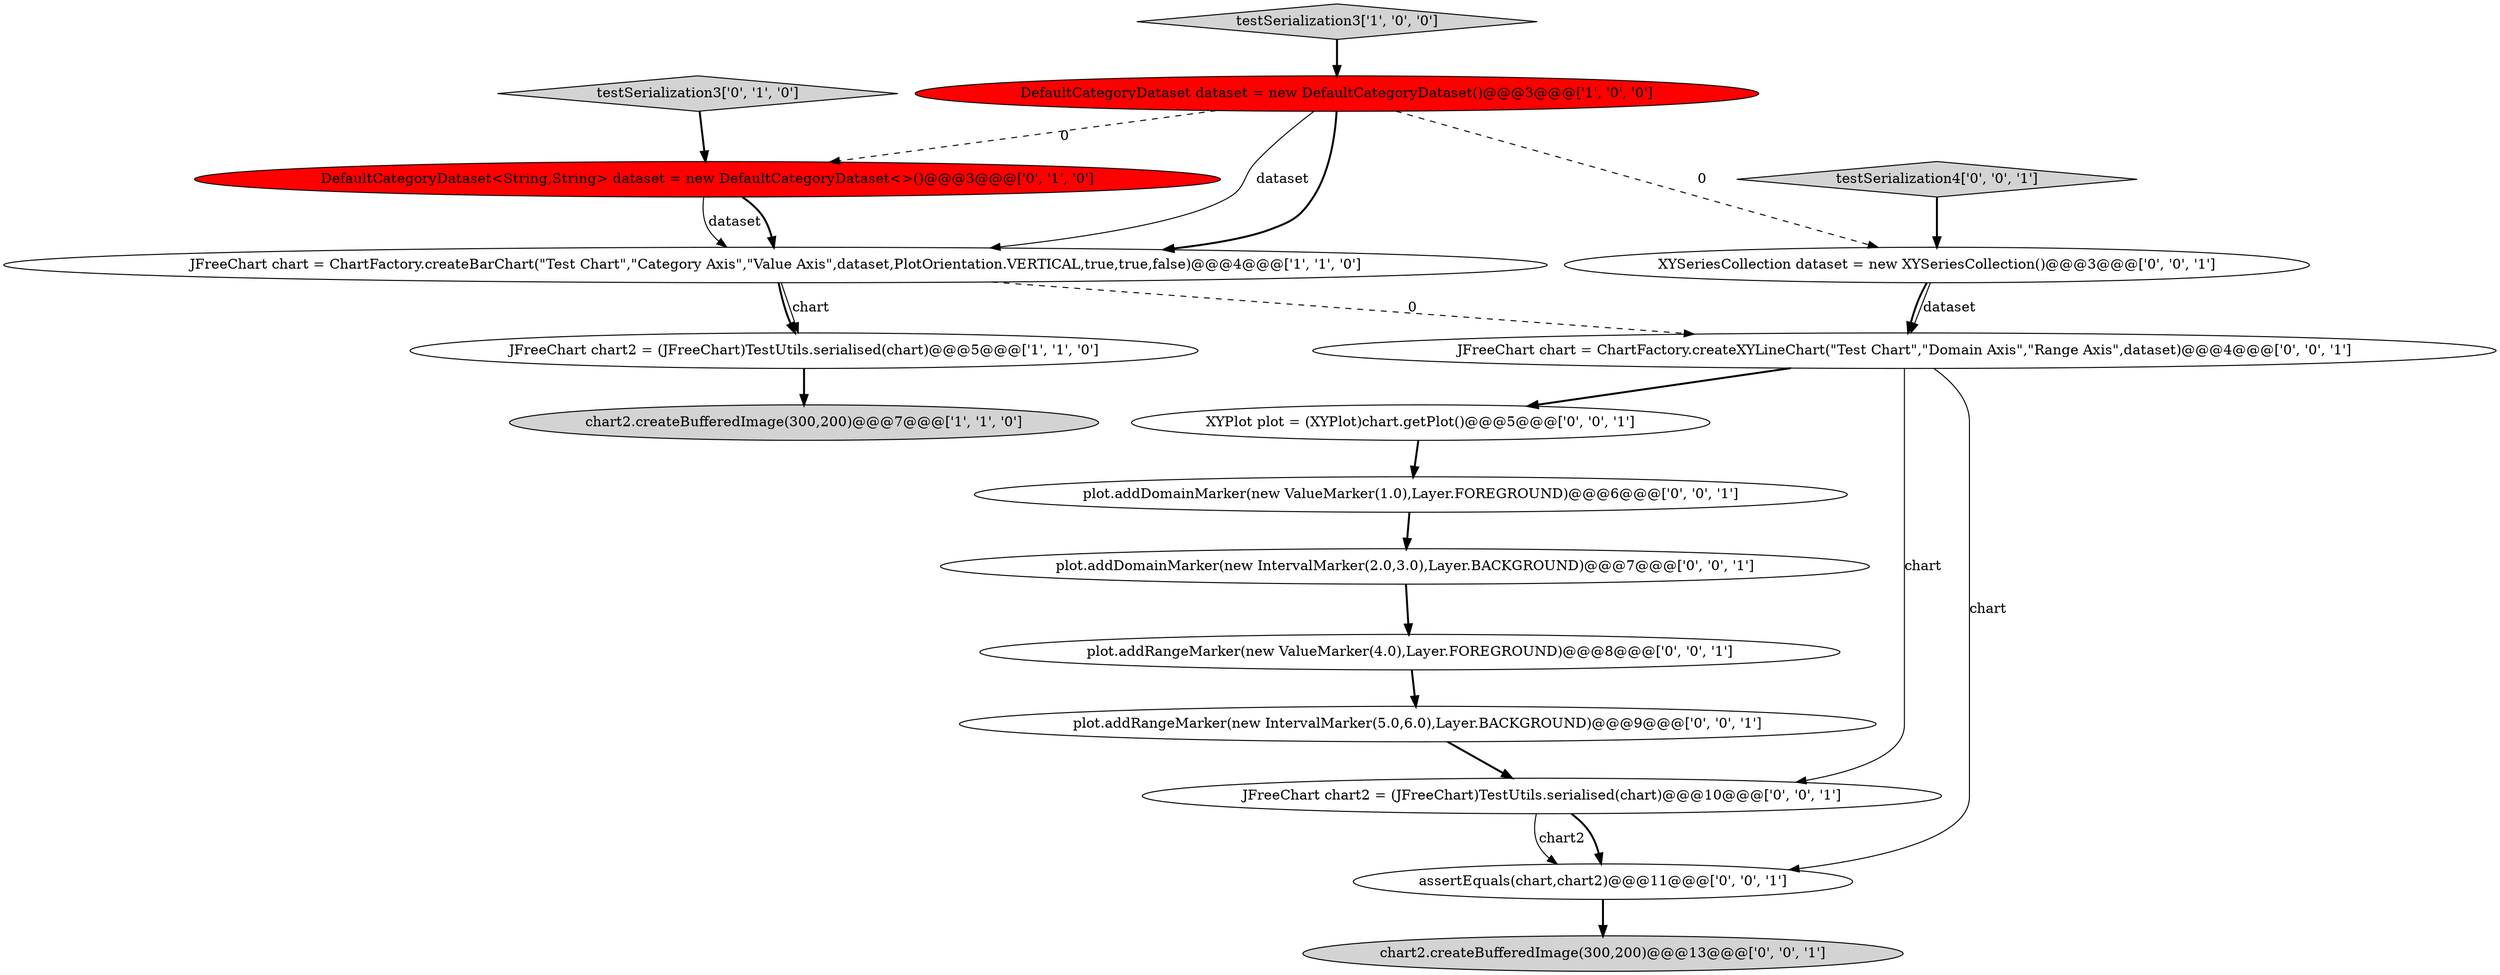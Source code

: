 digraph {
7 [style = filled, label = "JFreeChart chart2 = (JFreeChart)TestUtils.serialised(chart)@@@10@@@['0', '0', '1']", fillcolor = white, shape = ellipse image = "AAA0AAABBB3BBB"];
10 [style = filled, label = "plot.addDomainMarker(new ValueMarker(1.0),Layer.FOREGROUND)@@@6@@@['0', '0', '1']", fillcolor = white, shape = ellipse image = "AAA0AAABBB3BBB"];
17 [style = filled, label = "JFreeChart chart = ChartFactory.createXYLineChart(\"Test Chart\",\"Domain Axis\",\"Range Axis\",dataset)@@@4@@@['0', '0', '1']", fillcolor = white, shape = ellipse image = "AAA0AAABBB3BBB"];
13 [style = filled, label = "plot.addDomainMarker(new IntervalMarker(2.0,3.0),Layer.BACKGROUND)@@@7@@@['0', '0', '1']", fillcolor = white, shape = ellipse image = "AAA0AAABBB3BBB"];
1 [style = filled, label = "DefaultCategoryDataset dataset = new DefaultCategoryDataset()@@@3@@@['1', '0', '0']", fillcolor = red, shape = ellipse image = "AAA1AAABBB1BBB"];
0 [style = filled, label = "chart2.createBufferedImage(300,200)@@@7@@@['1', '1', '0']", fillcolor = lightgray, shape = ellipse image = "AAA0AAABBB1BBB"];
6 [style = filled, label = "DefaultCategoryDataset<String,String> dataset = new DefaultCategoryDataset<>()@@@3@@@['0', '1', '0']", fillcolor = red, shape = ellipse image = "AAA1AAABBB2BBB"];
11 [style = filled, label = "plot.addRangeMarker(new ValueMarker(4.0),Layer.FOREGROUND)@@@8@@@['0', '0', '1']", fillcolor = white, shape = ellipse image = "AAA0AAABBB3BBB"];
15 [style = filled, label = "chart2.createBufferedImage(300,200)@@@13@@@['0', '0', '1']", fillcolor = lightgray, shape = ellipse image = "AAA0AAABBB3BBB"];
16 [style = filled, label = "XYSeriesCollection dataset = new XYSeriesCollection()@@@3@@@['0', '0', '1']", fillcolor = white, shape = ellipse image = "AAA0AAABBB3BBB"];
3 [style = filled, label = "testSerialization3['1', '0', '0']", fillcolor = lightgray, shape = diamond image = "AAA0AAABBB1BBB"];
8 [style = filled, label = "plot.addRangeMarker(new IntervalMarker(5.0,6.0),Layer.BACKGROUND)@@@9@@@['0', '0', '1']", fillcolor = white, shape = ellipse image = "AAA0AAABBB3BBB"];
2 [style = filled, label = "JFreeChart chart2 = (JFreeChart)TestUtils.serialised(chart)@@@5@@@['1', '1', '0']", fillcolor = white, shape = ellipse image = "AAA0AAABBB1BBB"];
9 [style = filled, label = "XYPlot plot = (XYPlot)chart.getPlot()@@@5@@@['0', '0', '1']", fillcolor = white, shape = ellipse image = "AAA0AAABBB3BBB"];
14 [style = filled, label = "testSerialization4['0', '0', '1']", fillcolor = lightgray, shape = diamond image = "AAA0AAABBB3BBB"];
5 [style = filled, label = "testSerialization3['0', '1', '0']", fillcolor = lightgray, shape = diamond image = "AAA0AAABBB2BBB"];
12 [style = filled, label = "assertEquals(chart,chart2)@@@11@@@['0', '0', '1']", fillcolor = white, shape = ellipse image = "AAA0AAABBB3BBB"];
4 [style = filled, label = "JFreeChart chart = ChartFactory.createBarChart(\"Test Chart\",\"Category Axis\",\"Value Axis\",dataset,PlotOrientation.VERTICAL,true,true,false)@@@4@@@['1', '1', '0']", fillcolor = white, shape = ellipse image = "AAA0AAABBB1BBB"];
14->16 [style = bold, label=""];
1->4 [style = bold, label=""];
17->12 [style = solid, label="chart"];
3->1 [style = bold, label=""];
6->4 [style = solid, label="dataset"];
4->17 [style = dashed, label="0"];
7->12 [style = bold, label=""];
17->9 [style = bold, label=""];
12->15 [style = bold, label=""];
4->2 [style = bold, label=""];
4->2 [style = solid, label="chart"];
16->17 [style = bold, label=""];
9->10 [style = bold, label=""];
13->11 [style = bold, label=""];
17->7 [style = solid, label="chart"];
8->7 [style = bold, label=""];
6->4 [style = bold, label=""];
2->0 [style = bold, label=""];
5->6 [style = bold, label=""];
10->13 [style = bold, label=""];
1->6 [style = dashed, label="0"];
1->16 [style = dashed, label="0"];
16->17 [style = solid, label="dataset"];
11->8 [style = bold, label=""];
1->4 [style = solid, label="dataset"];
7->12 [style = solid, label="chart2"];
}
